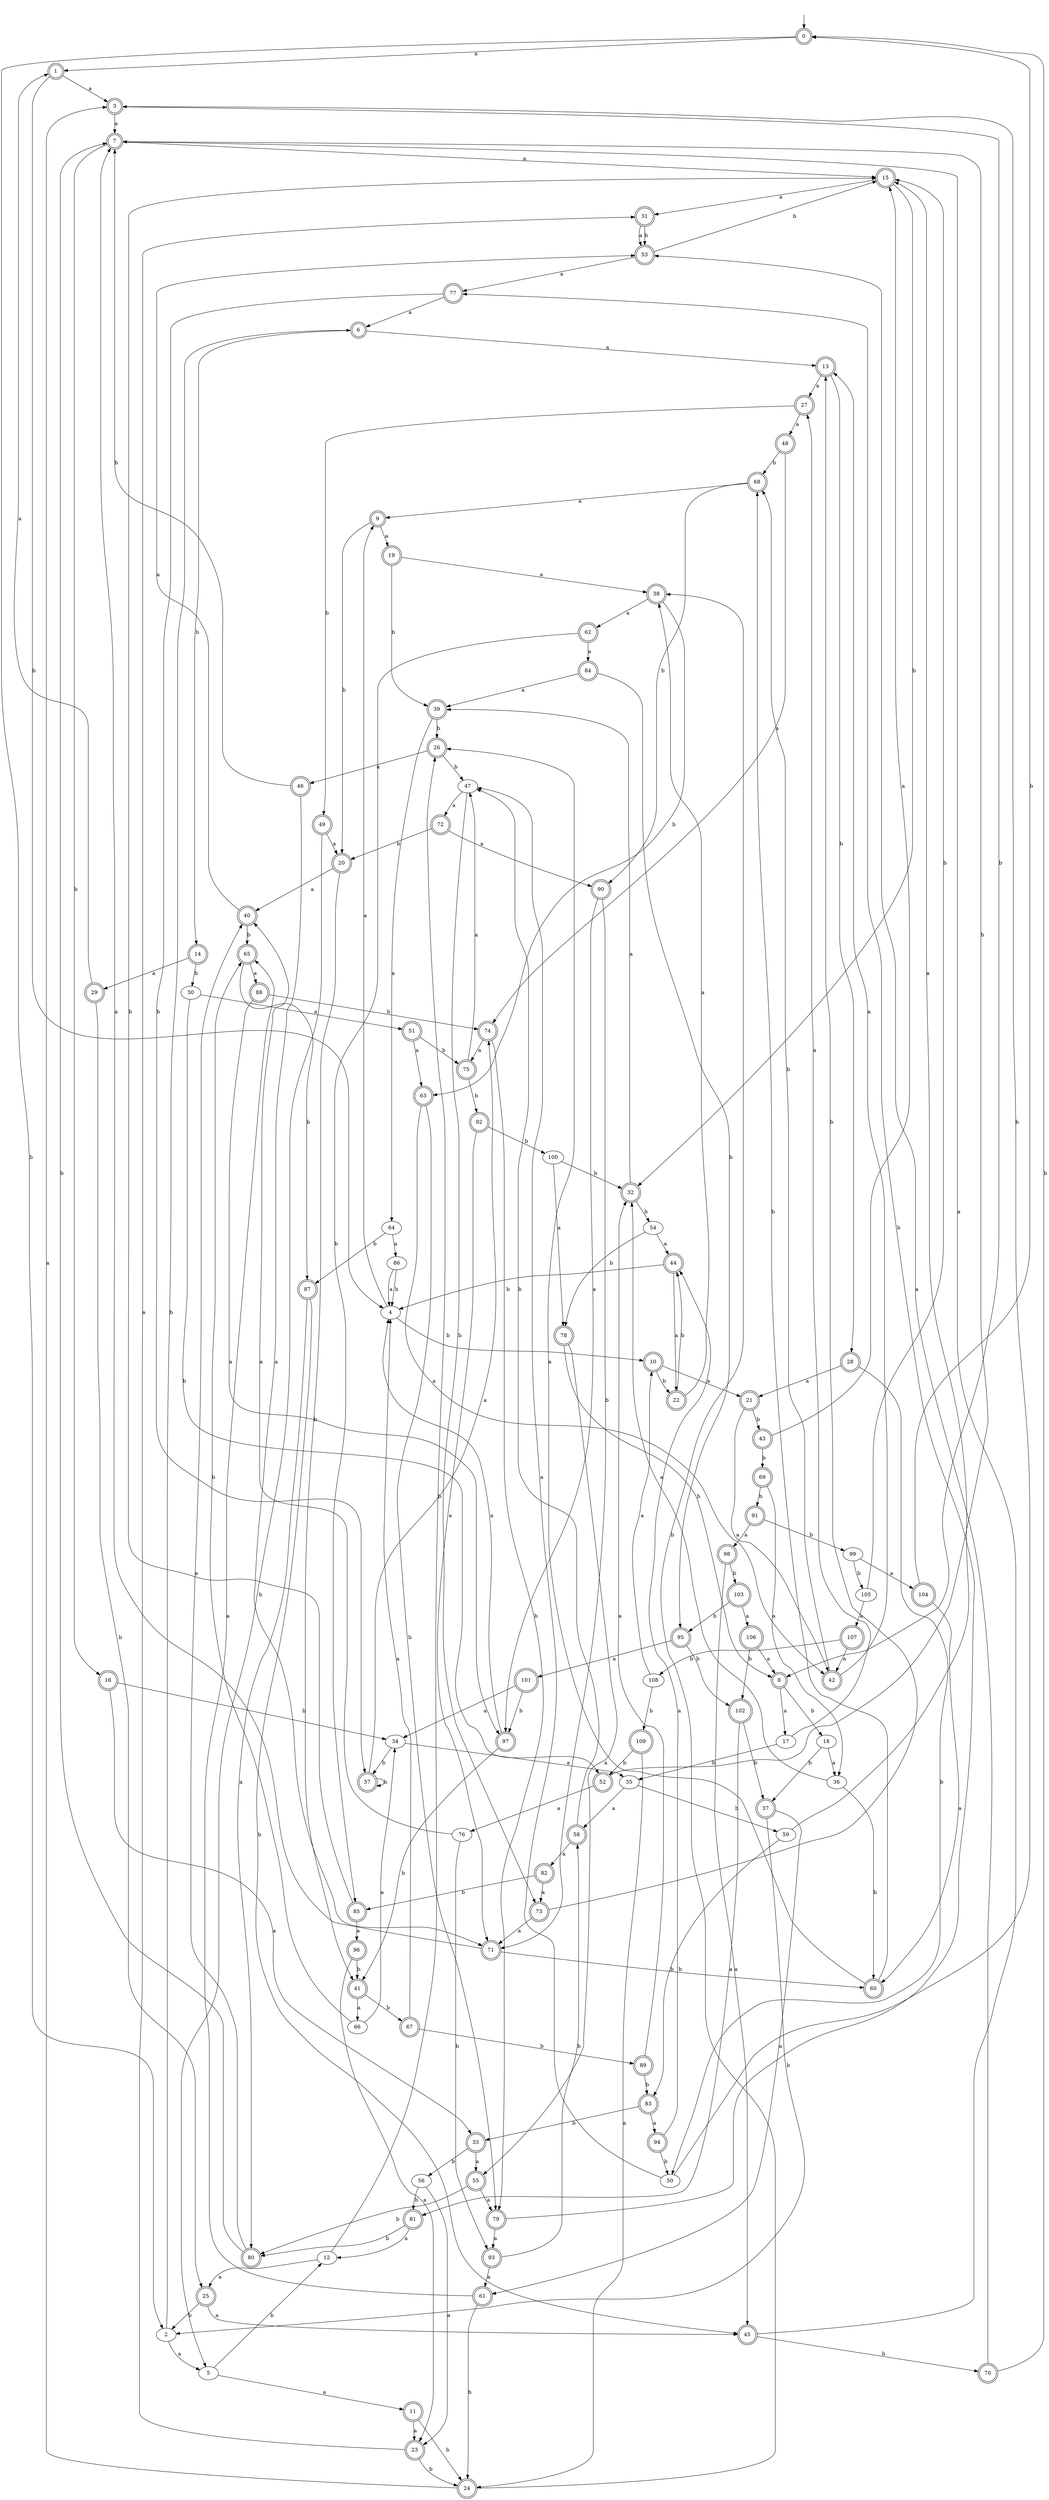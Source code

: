 digraph RandomDFA {
  __start0 [label="", shape=none];
  __start0 -> 0 [label=""];
  0 [shape=circle] [shape=doublecircle]
  0 -> 1 [label="a"]
  0 -> 2 [label="b"]
  1 [shape=doublecircle]
  1 -> 3 [label="a"]
  1 -> 4 [label="b"]
  2
  2 -> 5 [label="a"]
  2 -> 6 [label="b"]
  3 [shape=doublecircle]
  3 -> 7 [label="a"]
  3 -> 8 [label="b"]
  4
  4 -> 9 [label="a"]
  4 -> 10 [label="b"]
  5
  5 -> 11 [label="a"]
  5 -> 12 [label="b"]
  6 [shape=doublecircle]
  6 -> 13 [label="a"]
  6 -> 14 [label="b"]
  7 [shape=doublecircle]
  7 -> 15 [label="a"]
  7 -> 16 [label="b"]
  8 [shape=doublecircle]
  8 -> 17 [label="a"]
  8 -> 18 [label="b"]
  9 [shape=doublecircle]
  9 -> 19 [label="a"]
  9 -> 20 [label="b"]
  10 [shape=doublecircle]
  10 -> 21 [label="a"]
  10 -> 22 [label="b"]
  11 [shape=doublecircle]
  11 -> 23 [label="a"]
  11 -> 24 [label="b"]
  12
  12 -> 25 [label="a"]
  12 -> 26 [label="b"]
  13 [shape=doublecircle]
  13 -> 27 [label="a"]
  13 -> 28 [label="b"]
  14 [shape=doublecircle]
  14 -> 29 [label="a"]
  14 -> 30 [label="b"]
  15 [shape=doublecircle]
  15 -> 31 [label="a"]
  15 -> 32 [label="b"]
  16 [shape=doublecircle]
  16 -> 33 [label="a"]
  16 -> 34 [label="b"]
  17
  17 -> 27 [label="a"]
  17 -> 35 [label="b"]
  18
  18 -> 36 [label="a"]
  18 -> 37 [label="b"]
  19 [shape=doublecircle]
  19 -> 38 [label="a"]
  19 -> 39 [label="b"]
  20 [shape=doublecircle]
  20 -> 40 [label="a"]
  20 -> 41 [label="b"]
  21 [shape=doublecircle]
  21 -> 42 [label="a"]
  21 -> 43 [label="b"]
  22 [shape=doublecircle]
  22 -> 38 [label="a"]
  22 -> 44 [label="b"]
  23 [shape=doublecircle]
  23 -> 31 [label="a"]
  23 -> 24 [label="b"]
  24 [shape=doublecircle]
  24 -> 3 [label="a"]
  24 -> 38 [label="b"]
  25 [shape=doublecircle]
  25 -> 45 [label="a"]
  25 -> 2 [label="b"]
  26 [shape=doublecircle]
  26 -> 46 [label="a"]
  26 -> 47 [label="b"]
  27 [shape=doublecircle]
  27 -> 48 [label="a"]
  27 -> 49 [label="b"]
  28 [shape=doublecircle]
  28 -> 21 [label="a"]
  28 -> 50 [label="b"]
  29 [shape=doublecircle]
  29 -> 1 [label="a"]
  29 -> 25 [label="b"]
  30
  30 -> 51 [label="a"]
  30 -> 52 [label="b"]
  31 [shape=doublecircle]
  31 -> 53 [label="a"]
  31 -> 53 [label="b"]
  32 [shape=doublecircle]
  32 -> 39 [label="a"]
  32 -> 54 [label="b"]
  33 [shape=doublecircle]
  33 -> 55 [label="a"]
  33 -> 56 [label="b"]
  34
  34 -> 35 [label="a"]
  34 -> 57 [label="b"]
  35
  35 -> 58 [label="a"]
  35 -> 59 [label="b"]
  36
  36 -> 32 [label="a"]
  36 -> 60 [label="b"]
  37 [shape=doublecircle]
  37 -> 61 [label="a"]
  37 -> 2 [label="b"]
  38 [shape=doublecircle]
  38 -> 62 [label="a"]
  38 -> 63 [label="b"]
  39 [shape=doublecircle]
  39 -> 64 [label="a"]
  39 -> 26 [label="b"]
  40 [shape=doublecircle]
  40 -> 53 [label="a"]
  40 -> 65 [label="b"]
  41 [shape=doublecircle]
  41 -> 66 [label="a"]
  41 -> 67 [label="b"]
  42 [shape=doublecircle]
  42 -> 13 [label="a"]
  42 -> 68 [label="b"]
  43 [shape=doublecircle]
  43 -> 15 [label="a"]
  43 -> 69 [label="b"]
  44 [shape=doublecircle]
  44 -> 22 [label="a"]
  44 -> 4 [label="b"]
  45 [shape=doublecircle]
  45 -> 7 [label="a"]
  45 -> 70 [label="b"]
  46 [shape=doublecircle]
  46 -> 71 [label="a"]
  46 -> 7 [label="b"]
  47
  47 -> 72 [label="a"]
  47 -> 73 [label="b"]
  48 [shape=doublecircle]
  48 -> 74 [label="a"]
  48 -> 68 [label="b"]
  49 [shape=doublecircle]
  49 -> 20 [label="a"]
  49 -> 5 [label="b"]
  50
  50 -> 47 [label="a"]
  50 -> 3 [label="b"]
  51 [shape=doublecircle]
  51 -> 63 [label="a"]
  51 -> 75 [label="b"]
  52 [shape=doublecircle]
  52 -> 76 [label="a"]
  52 -> 7 [label="b"]
  53 [shape=doublecircle]
  53 -> 77 [label="a"]
  53 -> 15 [label="b"]
  54
  54 -> 44 [label="a"]
  54 -> 78 [label="b"]
  55 [shape=doublecircle]
  55 -> 79 [label="a"]
  55 -> 80 [label="b"]
  56
  56 -> 23 [label="a"]
  56 -> 81 [label="b"]
  57 [shape=doublecircle]
  57 -> 74 [label="a"]
  57 -> 57 [label="b"]
  58 [shape=doublecircle]
  58 -> 82 [label="a"]
  58 -> 47 [label="b"]
  59
  59 -> 15 [label="a"]
  59 -> 83 [label="b"]
  60 [shape=doublecircle]
  60 -> 26 [label="a"]
  60 -> 68 [label="b"]
  61 [shape=doublecircle]
  61 -> 65 [label="a"]
  61 -> 24 [label="b"]
  62 [shape=doublecircle]
  62 -> 84 [label="a"]
  62 -> 85 [label="b"]
  63 [shape=doublecircle]
  63 -> 42 [label="a"]
  63 -> 79 [label="b"]
  64
  64 -> 86 [label="a"]
  64 -> 87 [label="b"]
  65 [shape=doublecircle]
  65 -> 88 [label="a"]
  65 -> 87 [label="b"]
  66
  66 -> 34 [label="a"]
  66 -> 65 [label="b"]
  67 [shape=doublecircle]
  67 -> 4 [label="a"]
  67 -> 89 [label="b"]
  68 [shape=doublecircle]
  68 -> 9 [label="a"]
  68 -> 90 [label="b"]
  69 [shape=doublecircle]
  69 -> 36 [label="a"]
  69 -> 91 [label="b"]
  70 [shape=doublecircle]
  70 -> 53 [label="a"]
  70 -> 0 [label="b"]
  71 [shape=doublecircle]
  71 -> 7 [label="a"]
  71 -> 60 [label="b"]
  72 [shape=doublecircle]
  72 -> 90 [label="a"]
  72 -> 20 [label="b"]
  73 [shape=doublecircle]
  73 -> 71 [label="a"]
  73 -> 13 [label="b"]
  74 [shape=doublecircle]
  74 -> 75 [label="a"]
  74 -> 79 [label="b"]
  75 [shape=doublecircle]
  75 -> 47 [label="a"]
  75 -> 92 [label="b"]
  76
  76 -> 40 [label="a"]
  76 -> 93 [label="b"]
  77 [shape=doublecircle]
  77 -> 6 [label="a"]
  77 -> 57 [label="b"]
  78 [shape=doublecircle]
  78 -> 55 [label="a"]
  78 -> 8 [label="b"]
  79 [shape=doublecircle]
  79 -> 93 [label="a"]
  79 -> 77 [label="b"]
  80 [shape=doublecircle]
  80 -> 40 [label="a"]
  80 -> 7 [label="b"]
  81 [shape=doublecircle]
  81 -> 12 [label="a"]
  81 -> 80 [label="b"]
  82 [shape=doublecircle]
  82 -> 73 [label="a"]
  82 -> 85 [label="b"]
  83 [shape=doublecircle]
  83 -> 94 [label="a"]
  83 -> 33 [label="b"]
  84 [shape=doublecircle]
  84 -> 39 [label="a"]
  84 -> 95 [label="b"]
  85 [shape=doublecircle]
  85 -> 96 [label="a"]
  85 -> 15 [label="b"]
  86
  86 -> 4 [label="a"]
  86 -> 4 [label="b"]
  87 [shape=doublecircle]
  87 -> 80 [label="a"]
  87 -> 45 [label="b"]
  88 [shape=doublecircle]
  88 -> 97 [label="a"]
  88 -> 74 [label="b"]
  89 [shape=doublecircle]
  89 -> 32 [label="a"]
  89 -> 83 [label="b"]
  90 [shape=doublecircle]
  90 -> 97 [label="a"]
  90 -> 71 [label="b"]
  91 [shape=doublecircle]
  91 -> 98 [label="a"]
  91 -> 99 [label="b"]
  92 [shape=doublecircle]
  92 -> 71 [label="a"]
  92 -> 100 [label="b"]
  93 [shape=doublecircle]
  93 -> 61 [label="a"]
  93 -> 58 [label="b"]
  94 [shape=doublecircle]
  94 -> 44 [label="a"]
  94 -> 50 [label="b"]
  95 [shape=doublecircle]
  95 -> 101 [label="a"]
  95 -> 102 [label="b"]
  96 [shape=doublecircle]
  96 -> 23 [label="a"]
  96 -> 41 [label="b"]
  97 [shape=doublecircle]
  97 -> 4 [label="a"]
  97 -> 41 [label="b"]
  98 [shape=doublecircle]
  98 -> 45 [label="a"]
  98 -> 103 [label="b"]
  99
  99 -> 104 [label="a"]
  99 -> 105 [label="b"]
  100
  100 -> 78 [label="a"]
  100 -> 32 [label="b"]
  101 [shape=doublecircle]
  101 -> 34 [label="a"]
  101 -> 97 [label="b"]
  102 [shape=doublecircle]
  102 -> 81 [label="a"]
  102 -> 37 [label="b"]
  103 [shape=doublecircle]
  103 -> 106 [label="a"]
  103 -> 95 [label="b"]
  104 [shape=doublecircle]
  104 -> 60 [label="a"]
  104 -> 0 [label="b"]
  105
  105 -> 107 [label="a"]
  105 -> 15 [label="b"]
  106 [shape=doublecircle]
  106 -> 8 [label="a"]
  106 -> 102 [label="b"]
  107 [shape=doublecircle]
  107 -> 42 [label="a"]
  107 -> 108 [label="b"]
  108
  108 -> 10 [label="a"]
  108 -> 109 [label="b"]
  109 [shape=doublecircle]
  109 -> 24 [label="a"]
  109 -> 52 [label="b"]
}
